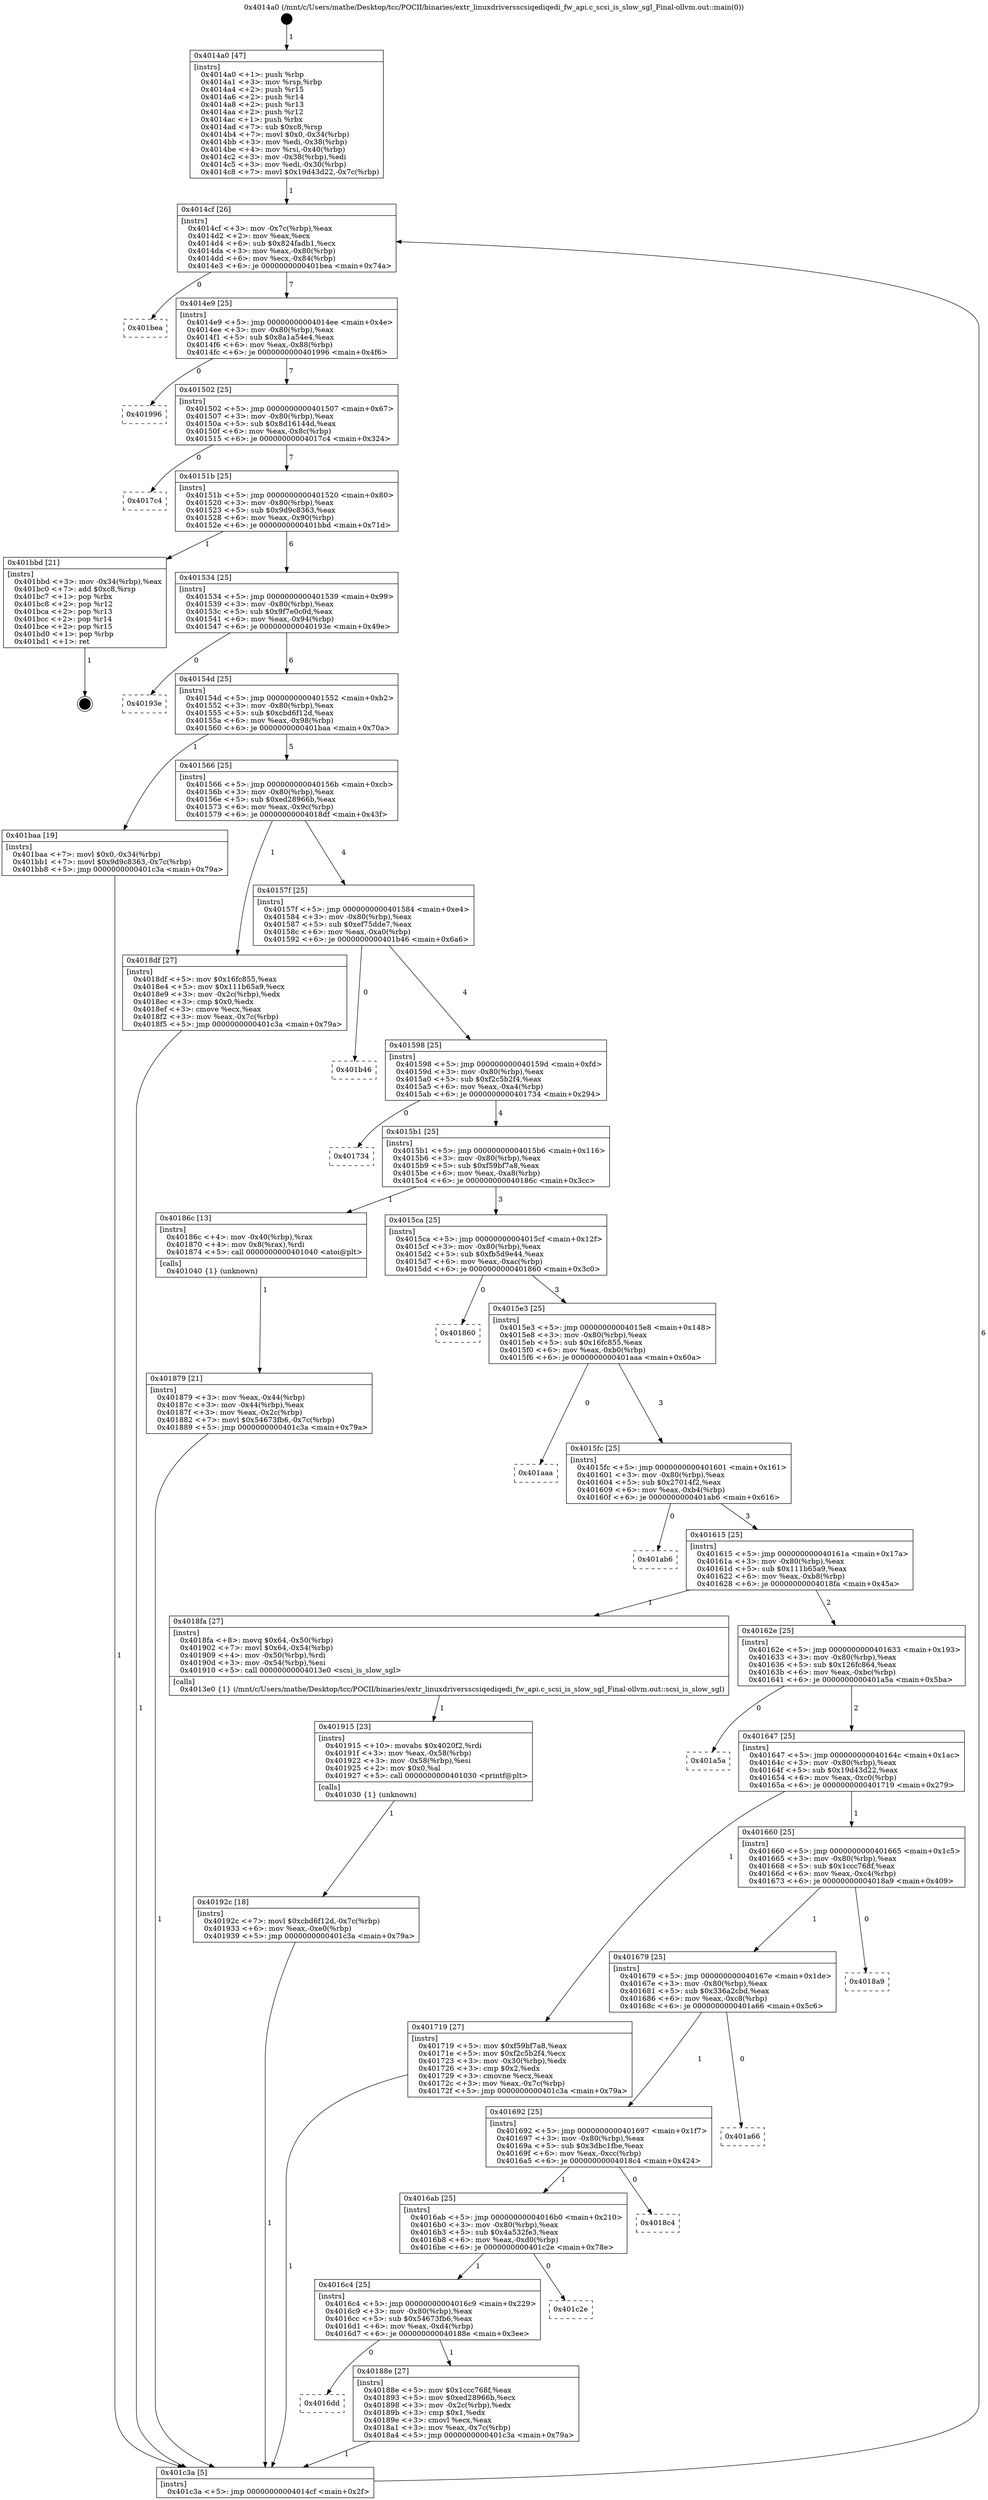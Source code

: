 digraph "0x4014a0" {
  label = "0x4014a0 (/mnt/c/Users/mathe/Desktop/tcc/POCII/binaries/extr_linuxdriversscsiqediqedi_fw_api.c_scsi_is_slow_sgl_Final-ollvm.out::main(0))"
  labelloc = "t"
  node[shape=record]

  Entry [label="",width=0.3,height=0.3,shape=circle,fillcolor=black,style=filled]
  "0x4014cf" [label="{
     0x4014cf [26]\l
     | [instrs]\l
     &nbsp;&nbsp;0x4014cf \<+3\>: mov -0x7c(%rbp),%eax\l
     &nbsp;&nbsp;0x4014d2 \<+2\>: mov %eax,%ecx\l
     &nbsp;&nbsp;0x4014d4 \<+6\>: sub $0x824fadb1,%ecx\l
     &nbsp;&nbsp;0x4014da \<+3\>: mov %eax,-0x80(%rbp)\l
     &nbsp;&nbsp;0x4014dd \<+6\>: mov %ecx,-0x84(%rbp)\l
     &nbsp;&nbsp;0x4014e3 \<+6\>: je 0000000000401bea \<main+0x74a\>\l
  }"]
  "0x401bea" [label="{
     0x401bea\l
  }", style=dashed]
  "0x4014e9" [label="{
     0x4014e9 [25]\l
     | [instrs]\l
     &nbsp;&nbsp;0x4014e9 \<+5\>: jmp 00000000004014ee \<main+0x4e\>\l
     &nbsp;&nbsp;0x4014ee \<+3\>: mov -0x80(%rbp),%eax\l
     &nbsp;&nbsp;0x4014f1 \<+5\>: sub $0x8a1a54e4,%eax\l
     &nbsp;&nbsp;0x4014f6 \<+6\>: mov %eax,-0x88(%rbp)\l
     &nbsp;&nbsp;0x4014fc \<+6\>: je 0000000000401996 \<main+0x4f6\>\l
  }"]
  Exit [label="",width=0.3,height=0.3,shape=circle,fillcolor=black,style=filled,peripheries=2]
  "0x401996" [label="{
     0x401996\l
  }", style=dashed]
  "0x401502" [label="{
     0x401502 [25]\l
     | [instrs]\l
     &nbsp;&nbsp;0x401502 \<+5\>: jmp 0000000000401507 \<main+0x67\>\l
     &nbsp;&nbsp;0x401507 \<+3\>: mov -0x80(%rbp),%eax\l
     &nbsp;&nbsp;0x40150a \<+5\>: sub $0x8d16144d,%eax\l
     &nbsp;&nbsp;0x40150f \<+6\>: mov %eax,-0x8c(%rbp)\l
     &nbsp;&nbsp;0x401515 \<+6\>: je 00000000004017c4 \<main+0x324\>\l
  }"]
  "0x40192c" [label="{
     0x40192c [18]\l
     | [instrs]\l
     &nbsp;&nbsp;0x40192c \<+7\>: movl $0xcbd6f12d,-0x7c(%rbp)\l
     &nbsp;&nbsp;0x401933 \<+6\>: mov %eax,-0xe0(%rbp)\l
     &nbsp;&nbsp;0x401939 \<+5\>: jmp 0000000000401c3a \<main+0x79a\>\l
  }"]
  "0x4017c4" [label="{
     0x4017c4\l
  }", style=dashed]
  "0x40151b" [label="{
     0x40151b [25]\l
     | [instrs]\l
     &nbsp;&nbsp;0x40151b \<+5\>: jmp 0000000000401520 \<main+0x80\>\l
     &nbsp;&nbsp;0x401520 \<+3\>: mov -0x80(%rbp),%eax\l
     &nbsp;&nbsp;0x401523 \<+5\>: sub $0x9d9c8363,%eax\l
     &nbsp;&nbsp;0x401528 \<+6\>: mov %eax,-0x90(%rbp)\l
     &nbsp;&nbsp;0x40152e \<+6\>: je 0000000000401bbd \<main+0x71d\>\l
  }"]
  "0x401915" [label="{
     0x401915 [23]\l
     | [instrs]\l
     &nbsp;&nbsp;0x401915 \<+10\>: movabs $0x4020f2,%rdi\l
     &nbsp;&nbsp;0x40191f \<+3\>: mov %eax,-0x58(%rbp)\l
     &nbsp;&nbsp;0x401922 \<+3\>: mov -0x58(%rbp),%esi\l
     &nbsp;&nbsp;0x401925 \<+2\>: mov $0x0,%al\l
     &nbsp;&nbsp;0x401927 \<+5\>: call 0000000000401030 \<printf@plt\>\l
     | [calls]\l
     &nbsp;&nbsp;0x401030 \{1\} (unknown)\l
  }"]
  "0x401bbd" [label="{
     0x401bbd [21]\l
     | [instrs]\l
     &nbsp;&nbsp;0x401bbd \<+3\>: mov -0x34(%rbp),%eax\l
     &nbsp;&nbsp;0x401bc0 \<+7\>: add $0xc8,%rsp\l
     &nbsp;&nbsp;0x401bc7 \<+1\>: pop %rbx\l
     &nbsp;&nbsp;0x401bc8 \<+2\>: pop %r12\l
     &nbsp;&nbsp;0x401bca \<+2\>: pop %r13\l
     &nbsp;&nbsp;0x401bcc \<+2\>: pop %r14\l
     &nbsp;&nbsp;0x401bce \<+2\>: pop %r15\l
     &nbsp;&nbsp;0x401bd0 \<+1\>: pop %rbp\l
     &nbsp;&nbsp;0x401bd1 \<+1\>: ret\l
  }"]
  "0x401534" [label="{
     0x401534 [25]\l
     | [instrs]\l
     &nbsp;&nbsp;0x401534 \<+5\>: jmp 0000000000401539 \<main+0x99\>\l
     &nbsp;&nbsp;0x401539 \<+3\>: mov -0x80(%rbp),%eax\l
     &nbsp;&nbsp;0x40153c \<+5\>: sub $0x9f7e0c0d,%eax\l
     &nbsp;&nbsp;0x401541 \<+6\>: mov %eax,-0x94(%rbp)\l
     &nbsp;&nbsp;0x401547 \<+6\>: je 000000000040193e \<main+0x49e\>\l
  }"]
  "0x4016dd" [label="{
     0x4016dd\l
  }", style=dashed]
  "0x40193e" [label="{
     0x40193e\l
  }", style=dashed]
  "0x40154d" [label="{
     0x40154d [25]\l
     | [instrs]\l
     &nbsp;&nbsp;0x40154d \<+5\>: jmp 0000000000401552 \<main+0xb2\>\l
     &nbsp;&nbsp;0x401552 \<+3\>: mov -0x80(%rbp),%eax\l
     &nbsp;&nbsp;0x401555 \<+5\>: sub $0xcbd6f12d,%eax\l
     &nbsp;&nbsp;0x40155a \<+6\>: mov %eax,-0x98(%rbp)\l
     &nbsp;&nbsp;0x401560 \<+6\>: je 0000000000401baa \<main+0x70a\>\l
  }"]
  "0x40188e" [label="{
     0x40188e [27]\l
     | [instrs]\l
     &nbsp;&nbsp;0x40188e \<+5\>: mov $0x1ccc768f,%eax\l
     &nbsp;&nbsp;0x401893 \<+5\>: mov $0xed28966b,%ecx\l
     &nbsp;&nbsp;0x401898 \<+3\>: mov -0x2c(%rbp),%edx\l
     &nbsp;&nbsp;0x40189b \<+3\>: cmp $0x1,%edx\l
     &nbsp;&nbsp;0x40189e \<+3\>: cmovl %ecx,%eax\l
     &nbsp;&nbsp;0x4018a1 \<+3\>: mov %eax,-0x7c(%rbp)\l
     &nbsp;&nbsp;0x4018a4 \<+5\>: jmp 0000000000401c3a \<main+0x79a\>\l
  }"]
  "0x401baa" [label="{
     0x401baa [19]\l
     | [instrs]\l
     &nbsp;&nbsp;0x401baa \<+7\>: movl $0x0,-0x34(%rbp)\l
     &nbsp;&nbsp;0x401bb1 \<+7\>: movl $0x9d9c8363,-0x7c(%rbp)\l
     &nbsp;&nbsp;0x401bb8 \<+5\>: jmp 0000000000401c3a \<main+0x79a\>\l
  }"]
  "0x401566" [label="{
     0x401566 [25]\l
     | [instrs]\l
     &nbsp;&nbsp;0x401566 \<+5\>: jmp 000000000040156b \<main+0xcb\>\l
     &nbsp;&nbsp;0x40156b \<+3\>: mov -0x80(%rbp),%eax\l
     &nbsp;&nbsp;0x40156e \<+5\>: sub $0xed28966b,%eax\l
     &nbsp;&nbsp;0x401573 \<+6\>: mov %eax,-0x9c(%rbp)\l
     &nbsp;&nbsp;0x401579 \<+6\>: je 00000000004018df \<main+0x43f\>\l
  }"]
  "0x4016c4" [label="{
     0x4016c4 [25]\l
     | [instrs]\l
     &nbsp;&nbsp;0x4016c4 \<+5\>: jmp 00000000004016c9 \<main+0x229\>\l
     &nbsp;&nbsp;0x4016c9 \<+3\>: mov -0x80(%rbp),%eax\l
     &nbsp;&nbsp;0x4016cc \<+5\>: sub $0x54673fb6,%eax\l
     &nbsp;&nbsp;0x4016d1 \<+6\>: mov %eax,-0xd4(%rbp)\l
     &nbsp;&nbsp;0x4016d7 \<+6\>: je 000000000040188e \<main+0x3ee\>\l
  }"]
  "0x4018df" [label="{
     0x4018df [27]\l
     | [instrs]\l
     &nbsp;&nbsp;0x4018df \<+5\>: mov $0x16fc855,%eax\l
     &nbsp;&nbsp;0x4018e4 \<+5\>: mov $0x111b65a9,%ecx\l
     &nbsp;&nbsp;0x4018e9 \<+3\>: mov -0x2c(%rbp),%edx\l
     &nbsp;&nbsp;0x4018ec \<+3\>: cmp $0x0,%edx\l
     &nbsp;&nbsp;0x4018ef \<+3\>: cmove %ecx,%eax\l
     &nbsp;&nbsp;0x4018f2 \<+3\>: mov %eax,-0x7c(%rbp)\l
     &nbsp;&nbsp;0x4018f5 \<+5\>: jmp 0000000000401c3a \<main+0x79a\>\l
  }"]
  "0x40157f" [label="{
     0x40157f [25]\l
     | [instrs]\l
     &nbsp;&nbsp;0x40157f \<+5\>: jmp 0000000000401584 \<main+0xe4\>\l
     &nbsp;&nbsp;0x401584 \<+3\>: mov -0x80(%rbp),%eax\l
     &nbsp;&nbsp;0x401587 \<+5\>: sub $0xef75dde7,%eax\l
     &nbsp;&nbsp;0x40158c \<+6\>: mov %eax,-0xa0(%rbp)\l
     &nbsp;&nbsp;0x401592 \<+6\>: je 0000000000401b46 \<main+0x6a6\>\l
  }"]
  "0x401c2e" [label="{
     0x401c2e\l
  }", style=dashed]
  "0x401b46" [label="{
     0x401b46\l
  }", style=dashed]
  "0x401598" [label="{
     0x401598 [25]\l
     | [instrs]\l
     &nbsp;&nbsp;0x401598 \<+5\>: jmp 000000000040159d \<main+0xfd\>\l
     &nbsp;&nbsp;0x40159d \<+3\>: mov -0x80(%rbp),%eax\l
     &nbsp;&nbsp;0x4015a0 \<+5\>: sub $0xf2c5b2f4,%eax\l
     &nbsp;&nbsp;0x4015a5 \<+6\>: mov %eax,-0xa4(%rbp)\l
     &nbsp;&nbsp;0x4015ab \<+6\>: je 0000000000401734 \<main+0x294\>\l
  }"]
  "0x4016ab" [label="{
     0x4016ab [25]\l
     | [instrs]\l
     &nbsp;&nbsp;0x4016ab \<+5\>: jmp 00000000004016b0 \<main+0x210\>\l
     &nbsp;&nbsp;0x4016b0 \<+3\>: mov -0x80(%rbp),%eax\l
     &nbsp;&nbsp;0x4016b3 \<+5\>: sub $0x4a532fe3,%eax\l
     &nbsp;&nbsp;0x4016b8 \<+6\>: mov %eax,-0xd0(%rbp)\l
     &nbsp;&nbsp;0x4016be \<+6\>: je 0000000000401c2e \<main+0x78e\>\l
  }"]
  "0x401734" [label="{
     0x401734\l
  }", style=dashed]
  "0x4015b1" [label="{
     0x4015b1 [25]\l
     | [instrs]\l
     &nbsp;&nbsp;0x4015b1 \<+5\>: jmp 00000000004015b6 \<main+0x116\>\l
     &nbsp;&nbsp;0x4015b6 \<+3\>: mov -0x80(%rbp),%eax\l
     &nbsp;&nbsp;0x4015b9 \<+5\>: sub $0xf59bf7a8,%eax\l
     &nbsp;&nbsp;0x4015be \<+6\>: mov %eax,-0xa8(%rbp)\l
     &nbsp;&nbsp;0x4015c4 \<+6\>: je 000000000040186c \<main+0x3cc\>\l
  }"]
  "0x4018c4" [label="{
     0x4018c4\l
  }", style=dashed]
  "0x40186c" [label="{
     0x40186c [13]\l
     | [instrs]\l
     &nbsp;&nbsp;0x40186c \<+4\>: mov -0x40(%rbp),%rax\l
     &nbsp;&nbsp;0x401870 \<+4\>: mov 0x8(%rax),%rdi\l
     &nbsp;&nbsp;0x401874 \<+5\>: call 0000000000401040 \<atoi@plt\>\l
     | [calls]\l
     &nbsp;&nbsp;0x401040 \{1\} (unknown)\l
  }"]
  "0x4015ca" [label="{
     0x4015ca [25]\l
     | [instrs]\l
     &nbsp;&nbsp;0x4015ca \<+5\>: jmp 00000000004015cf \<main+0x12f\>\l
     &nbsp;&nbsp;0x4015cf \<+3\>: mov -0x80(%rbp),%eax\l
     &nbsp;&nbsp;0x4015d2 \<+5\>: sub $0xfb5d9e44,%eax\l
     &nbsp;&nbsp;0x4015d7 \<+6\>: mov %eax,-0xac(%rbp)\l
     &nbsp;&nbsp;0x4015dd \<+6\>: je 0000000000401860 \<main+0x3c0\>\l
  }"]
  "0x401692" [label="{
     0x401692 [25]\l
     | [instrs]\l
     &nbsp;&nbsp;0x401692 \<+5\>: jmp 0000000000401697 \<main+0x1f7\>\l
     &nbsp;&nbsp;0x401697 \<+3\>: mov -0x80(%rbp),%eax\l
     &nbsp;&nbsp;0x40169a \<+5\>: sub $0x3dbc1fbe,%eax\l
     &nbsp;&nbsp;0x40169f \<+6\>: mov %eax,-0xcc(%rbp)\l
     &nbsp;&nbsp;0x4016a5 \<+6\>: je 00000000004018c4 \<main+0x424\>\l
  }"]
  "0x401860" [label="{
     0x401860\l
  }", style=dashed]
  "0x4015e3" [label="{
     0x4015e3 [25]\l
     | [instrs]\l
     &nbsp;&nbsp;0x4015e3 \<+5\>: jmp 00000000004015e8 \<main+0x148\>\l
     &nbsp;&nbsp;0x4015e8 \<+3\>: mov -0x80(%rbp),%eax\l
     &nbsp;&nbsp;0x4015eb \<+5\>: sub $0x16fc855,%eax\l
     &nbsp;&nbsp;0x4015f0 \<+6\>: mov %eax,-0xb0(%rbp)\l
     &nbsp;&nbsp;0x4015f6 \<+6\>: je 0000000000401aaa \<main+0x60a\>\l
  }"]
  "0x401a66" [label="{
     0x401a66\l
  }", style=dashed]
  "0x401aaa" [label="{
     0x401aaa\l
  }", style=dashed]
  "0x4015fc" [label="{
     0x4015fc [25]\l
     | [instrs]\l
     &nbsp;&nbsp;0x4015fc \<+5\>: jmp 0000000000401601 \<main+0x161\>\l
     &nbsp;&nbsp;0x401601 \<+3\>: mov -0x80(%rbp),%eax\l
     &nbsp;&nbsp;0x401604 \<+5\>: sub $0x27014f2,%eax\l
     &nbsp;&nbsp;0x401609 \<+6\>: mov %eax,-0xb4(%rbp)\l
     &nbsp;&nbsp;0x40160f \<+6\>: je 0000000000401ab6 \<main+0x616\>\l
  }"]
  "0x401679" [label="{
     0x401679 [25]\l
     | [instrs]\l
     &nbsp;&nbsp;0x401679 \<+5\>: jmp 000000000040167e \<main+0x1de\>\l
     &nbsp;&nbsp;0x40167e \<+3\>: mov -0x80(%rbp),%eax\l
     &nbsp;&nbsp;0x401681 \<+5\>: sub $0x336a2cbd,%eax\l
     &nbsp;&nbsp;0x401686 \<+6\>: mov %eax,-0xc8(%rbp)\l
     &nbsp;&nbsp;0x40168c \<+6\>: je 0000000000401a66 \<main+0x5c6\>\l
  }"]
  "0x401ab6" [label="{
     0x401ab6\l
  }", style=dashed]
  "0x401615" [label="{
     0x401615 [25]\l
     | [instrs]\l
     &nbsp;&nbsp;0x401615 \<+5\>: jmp 000000000040161a \<main+0x17a\>\l
     &nbsp;&nbsp;0x40161a \<+3\>: mov -0x80(%rbp),%eax\l
     &nbsp;&nbsp;0x40161d \<+5\>: sub $0x111b65a9,%eax\l
     &nbsp;&nbsp;0x401622 \<+6\>: mov %eax,-0xb8(%rbp)\l
     &nbsp;&nbsp;0x401628 \<+6\>: je 00000000004018fa \<main+0x45a\>\l
  }"]
  "0x4018a9" [label="{
     0x4018a9\l
  }", style=dashed]
  "0x4018fa" [label="{
     0x4018fa [27]\l
     | [instrs]\l
     &nbsp;&nbsp;0x4018fa \<+8\>: movq $0x64,-0x50(%rbp)\l
     &nbsp;&nbsp;0x401902 \<+7\>: movl $0x64,-0x54(%rbp)\l
     &nbsp;&nbsp;0x401909 \<+4\>: mov -0x50(%rbp),%rdi\l
     &nbsp;&nbsp;0x40190d \<+3\>: mov -0x54(%rbp),%esi\l
     &nbsp;&nbsp;0x401910 \<+5\>: call 00000000004013e0 \<scsi_is_slow_sgl\>\l
     | [calls]\l
     &nbsp;&nbsp;0x4013e0 \{1\} (/mnt/c/Users/mathe/Desktop/tcc/POCII/binaries/extr_linuxdriversscsiqediqedi_fw_api.c_scsi_is_slow_sgl_Final-ollvm.out::scsi_is_slow_sgl)\l
  }"]
  "0x40162e" [label="{
     0x40162e [25]\l
     | [instrs]\l
     &nbsp;&nbsp;0x40162e \<+5\>: jmp 0000000000401633 \<main+0x193\>\l
     &nbsp;&nbsp;0x401633 \<+3\>: mov -0x80(%rbp),%eax\l
     &nbsp;&nbsp;0x401636 \<+5\>: sub $0x126fc864,%eax\l
     &nbsp;&nbsp;0x40163b \<+6\>: mov %eax,-0xbc(%rbp)\l
     &nbsp;&nbsp;0x401641 \<+6\>: je 0000000000401a5a \<main+0x5ba\>\l
  }"]
  "0x401879" [label="{
     0x401879 [21]\l
     | [instrs]\l
     &nbsp;&nbsp;0x401879 \<+3\>: mov %eax,-0x44(%rbp)\l
     &nbsp;&nbsp;0x40187c \<+3\>: mov -0x44(%rbp),%eax\l
     &nbsp;&nbsp;0x40187f \<+3\>: mov %eax,-0x2c(%rbp)\l
     &nbsp;&nbsp;0x401882 \<+7\>: movl $0x54673fb6,-0x7c(%rbp)\l
     &nbsp;&nbsp;0x401889 \<+5\>: jmp 0000000000401c3a \<main+0x79a\>\l
  }"]
  "0x401a5a" [label="{
     0x401a5a\l
  }", style=dashed]
  "0x401647" [label="{
     0x401647 [25]\l
     | [instrs]\l
     &nbsp;&nbsp;0x401647 \<+5\>: jmp 000000000040164c \<main+0x1ac\>\l
     &nbsp;&nbsp;0x40164c \<+3\>: mov -0x80(%rbp),%eax\l
     &nbsp;&nbsp;0x40164f \<+5\>: sub $0x19d43d22,%eax\l
     &nbsp;&nbsp;0x401654 \<+6\>: mov %eax,-0xc0(%rbp)\l
     &nbsp;&nbsp;0x40165a \<+6\>: je 0000000000401719 \<main+0x279\>\l
  }"]
  "0x4014a0" [label="{
     0x4014a0 [47]\l
     | [instrs]\l
     &nbsp;&nbsp;0x4014a0 \<+1\>: push %rbp\l
     &nbsp;&nbsp;0x4014a1 \<+3\>: mov %rsp,%rbp\l
     &nbsp;&nbsp;0x4014a4 \<+2\>: push %r15\l
     &nbsp;&nbsp;0x4014a6 \<+2\>: push %r14\l
     &nbsp;&nbsp;0x4014a8 \<+2\>: push %r13\l
     &nbsp;&nbsp;0x4014aa \<+2\>: push %r12\l
     &nbsp;&nbsp;0x4014ac \<+1\>: push %rbx\l
     &nbsp;&nbsp;0x4014ad \<+7\>: sub $0xc8,%rsp\l
     &nbsp;&nbsp;0x4014b4 \<+7\>: movl $0x0,-0x34(%rbp)\l
     &nbsp;&nbsp;0x4014bb \<+3\>: mov %edi,-0x38(%rbp)\l
     &nbsp;&nbsp;0x4014be \<+4\>: mov %rsi,-0x40(%rbp)\l
     &nbsp;&nbsp;0x4014c2 \<+3\>: mov -0x38(%rbp),%edi\l
     &nbsp;&nbsp;0x4014c5 \<+3\>: mov %edi,-0x30(%rbp)\l
     &nbsp;&nbsp;0x4014c8 \<+7\>: movl $0x19d43d22,-0x7c(%rbp)\l
  }"]
  "0x401719" [label="{
     0x401719 [27]\l
     | [instrs]\l
     &nbsp;&nbsp;0x401719 \<+5\>: mov $0xf59bf7a8,%eax\l
     &nbsp;&nbsp;0x40171e \<+5\>: mov $0xf2c5b2f4,%ecx\l
     &nbsp;&nbsp;0x401723 \<+3\>: mov -0x30(%rbp),%edx\l
     &nbsp;&nbsp;0x401726 \<+3\>: cmp $0x2,%edx\l
     &nbsp;&nbsp;0x401729 \<+3\>: cmovne %ecx,%eax\l
     &nbsp;&nbsp;0x40172c \<+3\>: mov %eax,-0x7c(%rbp)\l
     &nbsp;&nbsp;0x40172f \<+5\>: jmp 0000000000401c3a \<main+0x79a\>\l
  }"]
  "0x401660" [label="{
     0x401660 [25]\l
     | [instrs]\l
     &nbsp;&nbsp;0x401660 \<+5\>: jmp 0000000000401665 \<main+0x1c5\>\l
     &nbsp;&nbsp;0x401665 \<+3\>: mov -0x80(%rbp),%eax\l
     &nbsp;&nbsp;0x401668 \<+5\>: sub $0x1ccc768f,%eax\l
     &nbsp;&nbsp;0x40166d \<+6\>: mov %eax,-0xc4(%rbp)\l
     &nbsp;&nbsp;0x401673 \<+6\>: je 00000000004018a9 \<main+0x409\>\l
  }"]
  "0x401c3a" [label="{
     0x401c3a [5]\l
     | [instrs]\l
     &nbsp;&nbsp;0x401c3a \<+5\>: jmp 00000000004014cf \<main+0x2f\>\l
  }"]
  Entry -> "0x4014a0" [label=" 1"]
  "0x4014cf" -> "0x401bea" [label=" 0"]
  "0x4014cf" -> "0x4014e9" [label=" 7"]
  "0x401bbd" -> Exit [label=" 1"]
  "0x4014e9" -> "0x401996" [label=" 0"]
  "0x4014e9" -> "0x401502" [label=" 7"]
  "0x401baa" -> "0x401c3a" [label=" 1"]
  "0x401502" -> "0x4017c4" [label=" 0"]
  "0x401502" -> "0x40151b" [label=" 7"]
  "0x40192c" -> "0x401c3a" [label=" 1"]
  "0x40151b" -> "0x401bbd" [label=" 1"]
  "0x40151b" -> "0x401534" [label=" 6"]
  "0x401915" -> "0x40192c" [label=" 1"]
  "0x401534" -> "0x40193e" [label=" 0"]
  "0x401534" -> "0x40154d" [label=" 6"]
  "0x4018fa" -> "0x401915" [label=" 1"]
  "0x40154d" -> "0x401baa" [label=" 1"]
  "0x40154d" -> "0x401566" [label=" 5"]
  "0x4018df" -> "0x401c3a" [label=" 1"]
  "0x401566" -> "0x4018df" [label=" 1"]
  "0x401566" -> "0x40157f" [label=" 4"]
  "0x4016c4" -> "0x4016dd" [label=" 0"]
  "0x40157f" -> "0x401b46" [label=" 0"]
  "0x40157f" -> "0x401598" [label=" 4"]
  "0x4016c4" -> "0x40188e" [label=" 1"]
  "0x401598" -> "0x401734" [label=" 0"]
  "0x401598" -> "0x4015b1" [label=" 4"]
  "0x4016ab" -> "0x4016c4" [label=" 1"]
  "0x4015b1" -> "0x40186c" [label=" 1"]
  "0x4015b1" -> "0x4015ca" [label=" 3"]
  "0x4016ab" -> "0x401c2e" [label=" 0"]
  "0x4015ca" -> "0x401860" [label=" 0"]
  "0x4015ca" -> "0x4015e3" [label=" 3"]
  "0x401692" -> "0x4016ab" [label=" 1"]
  "0x4015e3" -> "0x401aaa" [label=" 0"]
  "0x4015e3" -> "0x4015fc" [label=" 3"]
  "0x401692" -> "0x4018c4" [label=" 0"]
  "0x4015fc" -> "0x401ab6" [label=" 0"]
  "0x4015fc" -> "0x401615" [label=" 3"]
  "0x401679" -> "0x401692" [label=" 1"]
  "0x401615" -> "0x4018fa" [label=" 1"]
  "0x401615" -> "0x40162e" [label=" 2"]
  "0x401679" -> "0x401a66" [label=" 0"]
  "0x40162e" -> "0x401a5a" [label=" 0"]
  "0x40162e" -> "0x401647" [label=" 2"]
  "0x401660" -> "0x401679" [label=" 1"]
  "0x401647" -> "0x401719" [label=" 1"]
  "0x401647" -> "0x401660" [label=" 1"]
  "0x401719" -> "0x401c3a" [label=" 1"]
  "0x4014a0" -> "0x4014cf" [label=" 1"]
  "0x401c3a" -> "0x4014cf" [label=" 6"]
  "0x40186c" -> "0x401879" [label=" 1"]
  "0x401879" -> "0x401c3a" [label=" 1"]
  "0x40188e" -> "0x401c3a" [label=" 1"]
  "0x401660" -> "0x4018a9" [label=" 0"]
}
